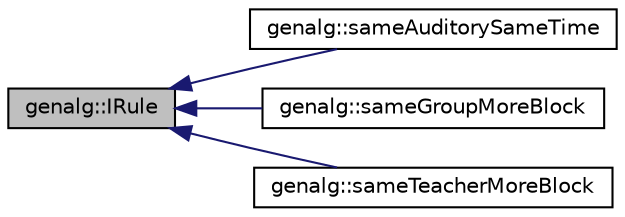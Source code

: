 digraph "genalg::IRule"
{
 // LATEX_PDF_SIZE
  edge [fontname="Helvetica",fontsize="10",labelfontname="Helvetica",labelfontsize="10"];
  node [fontname="Helvetica",fontsize="10",shape=record];
  rankdir="LR";
  Node1 [label="genalg::IRule",height=0.2,width=0.4,color="black", fillcolor="grey75", style="filled", fontcolor="black",tooltip="Rule interface."];
  Node1 -> Node2 [dir="back",color="midnightblue",fontsize="10",style="solid",fontname="Helvetica"];
  Node2 [label="genalg::sameAuditorySameTime",height=0.2,width=0.4,color="black", fillcolor="white", style="filled",URL="$classgenalg_1_1sameAuditorySameTime.html",tooltip="One audience rule."];
  Node1 -> Node3 [dir="back",color="midnightblue",fontsize="10",style="solid",fontname="Helvetica"];
  Node3 [label="genalg::sameGroupMoreBlock",height=0.2,width=0.4,color="black", fillcolor="white", style="filled",URL="$classgenalg_1_1sameGroupMoreBlock.html",tooltip="One group rule."];
  Node1 -> Node4 [dir="back",color="midnightblue",fontsize="10",style="solid",fontname="Helvetica"];
  Node4 [label="genalg::sameTeacherMoreBlock",height=0.2,width=0.4,color="black", fillcolor="white", style="filled",URL="$classgenalg_1_1sameTeacherMoreBlock.html",tooltip="One teacher rule."];
}
